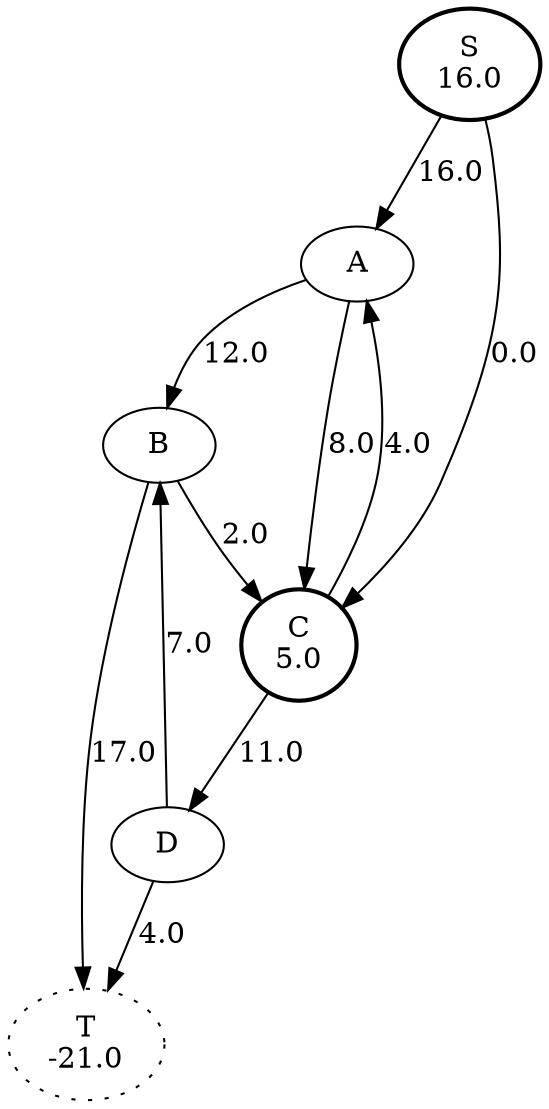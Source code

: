 digraph G {
  A [ ];
  B [ ];
  C [ label="C
5.0" style="bold" ];
  D [ ];
  S [ label="S
16.0" style="bold" ];
  T [ label="T
-21.0" style="dotted" ];
  A -> C [ label="8.0" ];
  C -> A [ label="4.0" ];
  A -> B [ label="12.0" ];
  D -> B [ label="7.0" ];
  B -> C [ label="2.0" ];
  C -> D [ label="11.0" ];
  S -> A [ label="16.0" ];
  S -> C [ label="0.0" ];
  B -> T [ label="17.0" ];
  D -> T [ label="4.0" ];
}
